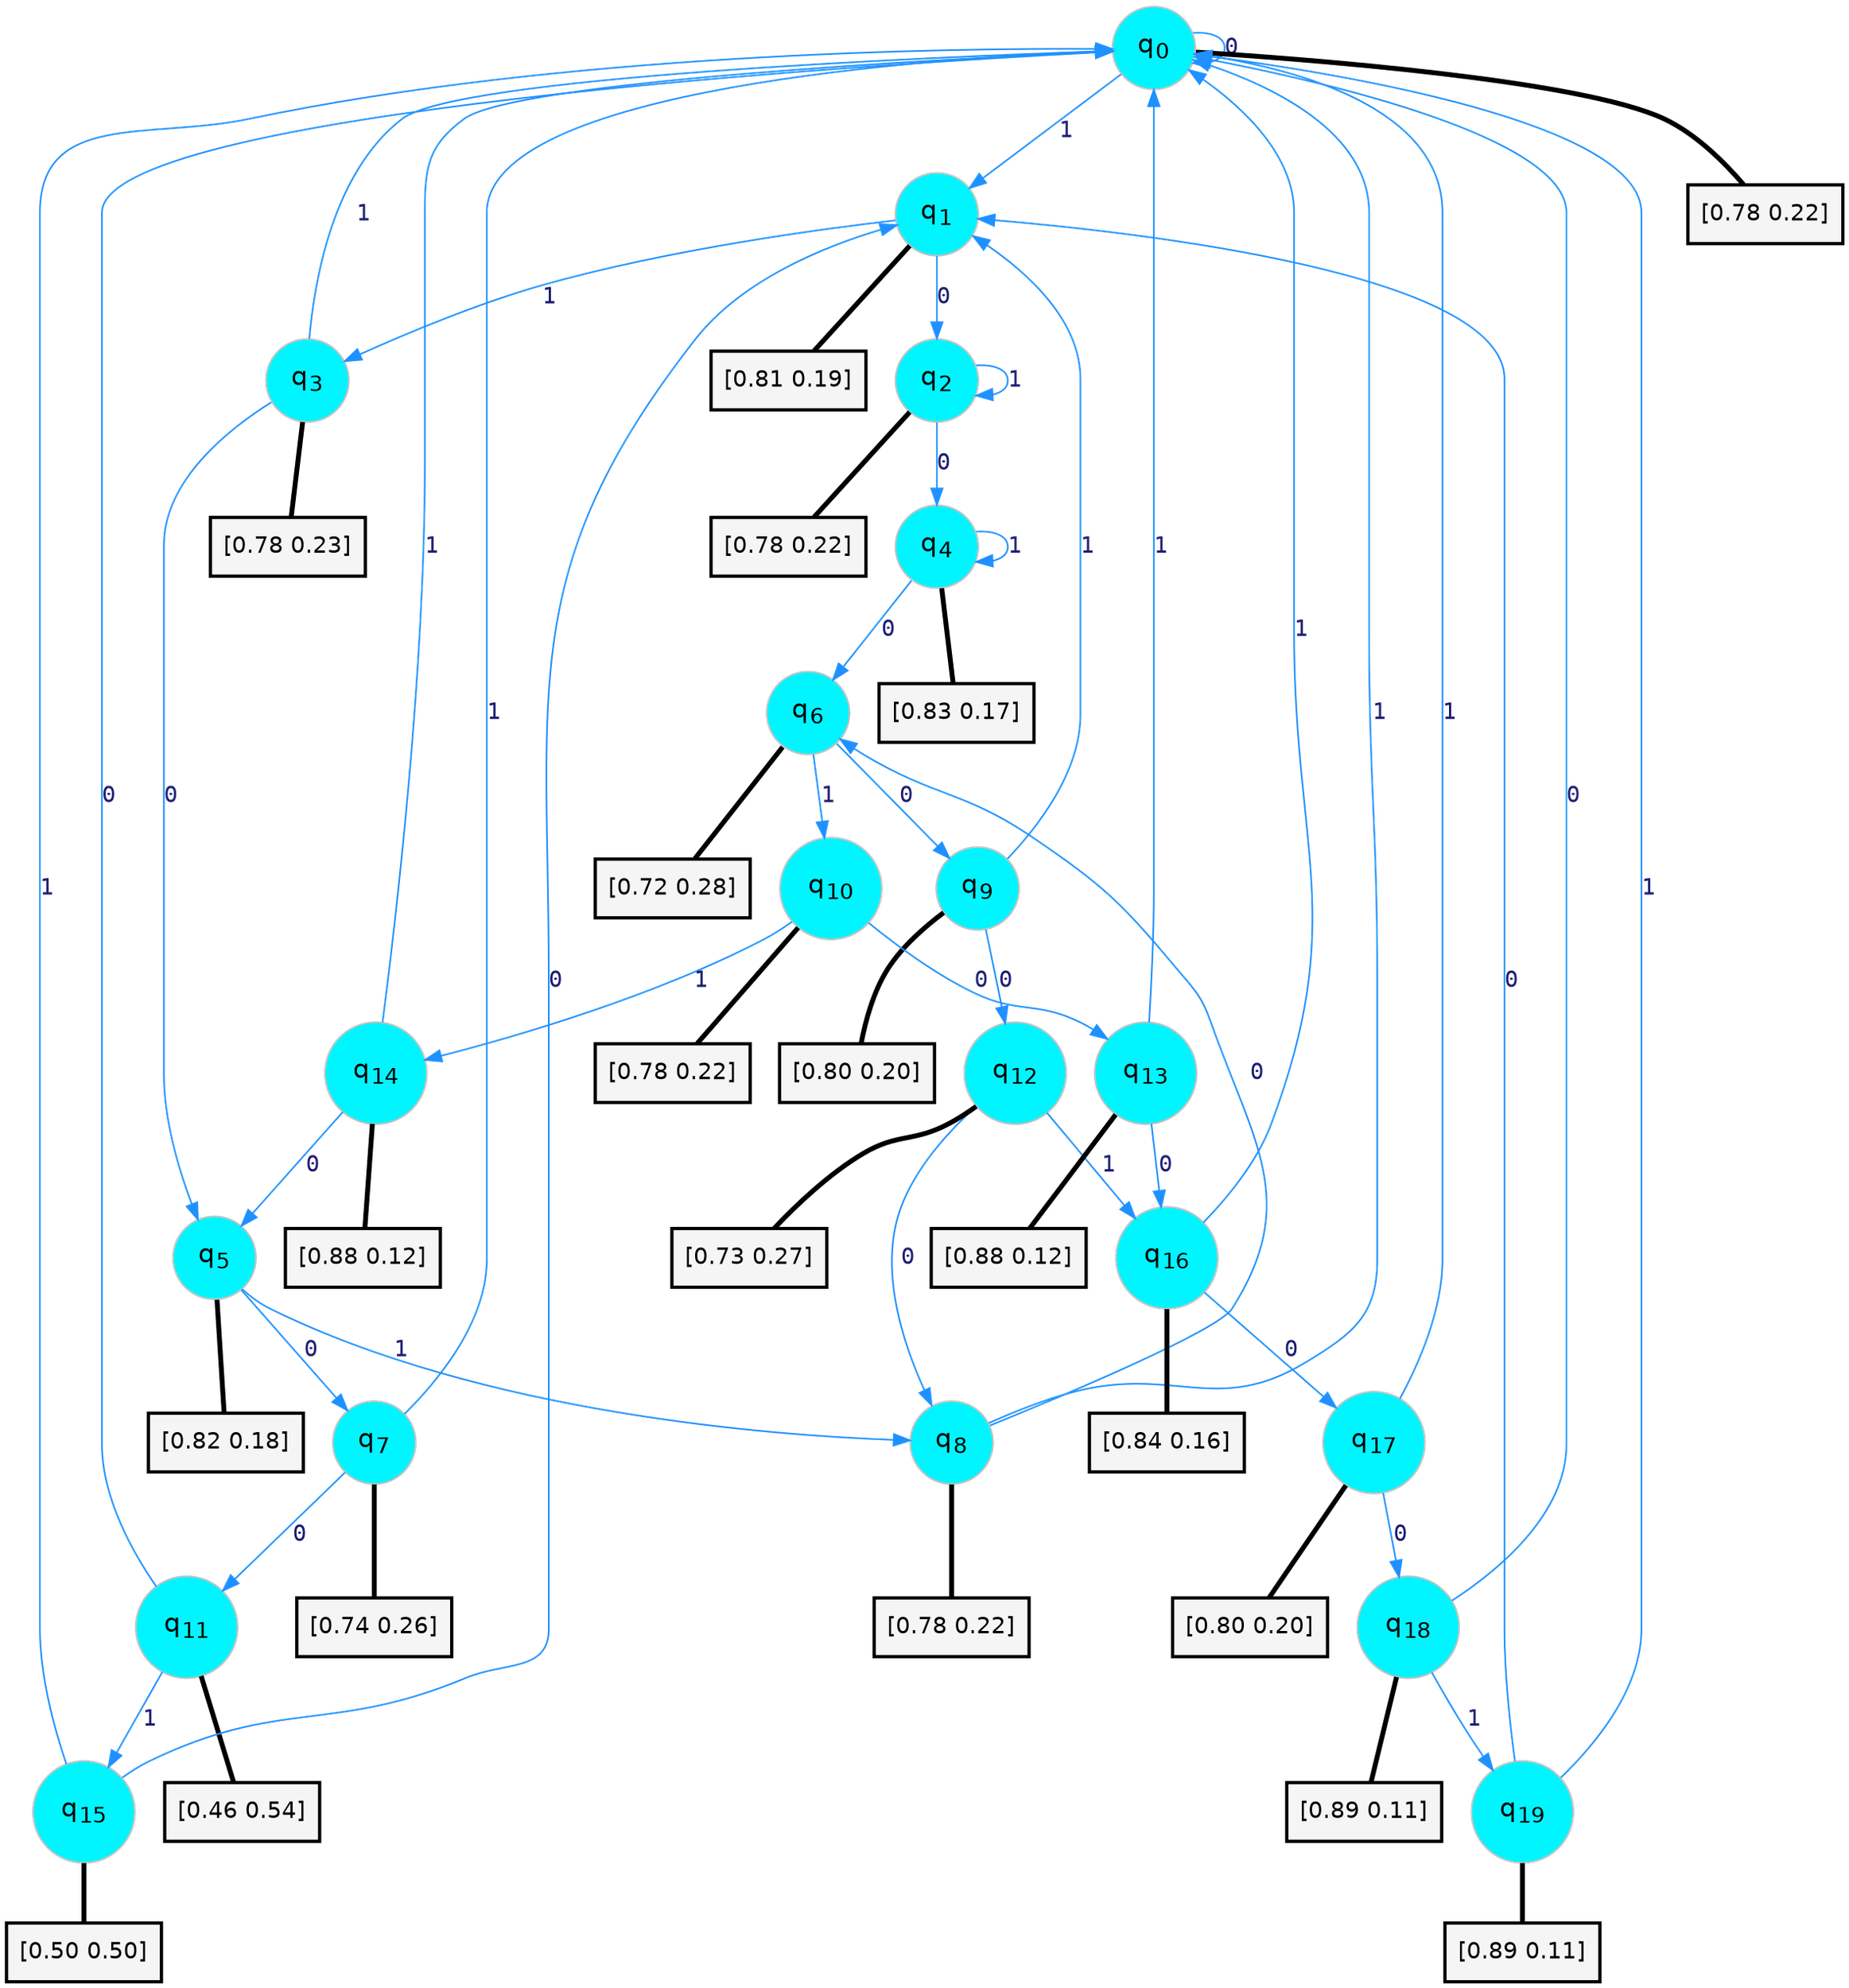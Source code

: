 digraph G {
graph [
bgcolor=transparent, dpi=300, rankdir=TD, size="40,25"];
node [
color=gray, fillcolor=turquoise1, fontcolor=black, fontname=Helvetica, fontsize=16, fontweight=bold, shape=circle, style=filled];
edge [
arrowsize=1, color=dodgerblue1, fontcolor=midnightblue, fontname=courier, fontweight=bold, penwidth=1, style=solid, weight=20];
0[label=<q<SUB>0</SUB>>];
1[label=<q<SUB>1</SUB>>];
2[label=<q<SUB>2</SUB>>];
3[label=<q<SUB>3</SUB>>];
4[label=<q<SUB>4</SUB>>];
5[label=<q<SUB>5</SUB>>];
6[label=<q<SUB>6</SUB>>];
7[label=<q<SUB>7</SUB>>];
8[label=<q<SUB>8</SUB>>];
9[label=<q<SUB>9</SUB>>];
10[label=<q<SUB>10</SUB>>];
11[label=<q<SUB>11</SUB>>];
12[label=<q<SUB>12</SUB>>];
13[label=<q<SUB>13</SUB>>];
14[label=<q<SUB>14</SUB>>];
15[label=<q<SUB>15</SUB>>];
16[label=<q<SUB>16</SUB>>];
17[label=<q<SUB>17</SUB>>];
18[label=<q<SUB>18</SUB>>];
19[label=<q<SUB>19</SUB>>];
20[label="[0.78 0.22]", shape=box,fontcolor=black, fontname=Helvetica, fontsize=14, penwidth=2, fillcolor=whitesmoke,color=black];
21[label="[0.81 0.19]", shape=box,fontcolor=black, fontname=Helvetica, fontsize=14, penwidth=2, fillcolor=whitesmoke,color=black];
22[label="[0.78 0.22]", shape=box,fontcolor=black, fontname=Helvetica, fontsize=14, penwidth=2, fillcolor=whitesmoke,color=black];
23[label="[0.78 0.23]", shape=box,fontcolor=black, fontname=Helvetica, fontsize=14, penwidth=2, fillcolor=whitesmoke,color=black];
24[label="[0.83 0.17]", shape=box,fontcolor=black, fontname=Helvetica, fontsize=14, penwidth=2, fillcolor=whitesmoke,color=black];
25[label="[0.82 0.18]", shape=box,fontcolor=black, fontname=Helvetica, fontsize=14, penwidth=2, fillcolor=whitesmoke,color=black];
26[label="[0.72 0.28]", shape=box,fontcolor=black, fontname=Helvetica, fontsize=14, penwidth=2, fillcolor=whitesmoke,color=black];
27[label="[0.74 0.26]", shape=box,fontcolor=black, fontname=Helvetica, fontsize=14, penwidth=2, fillcolor=whitesmoke,color=black];
28[label="[0.78 0.22]", shape=box,fontcolor=black, fontname=Helvetica, fontsize=14, penwidth=2, fillcolor=whitesmoke,color=black];
29[label="[0.80 0.20]", shape=box,fontcolor=black, fontname=Helvetica, fontsize=14, penwidth=2, fillcolor=whitesmoke,color=black];
30[label="[0.78 0.22]", shape=box,fontcolor=black, fontname=Helvetica, fontsize=14, penwidth=2, fillcolor=whitesmoke,color=black];
31[label="[0.46 0.54]", shape=box,fontcolor=black, fontname=Helvetica, fontsize=14, penwidth=2, fillcolor=whitesmoke,color=black];
32[label="[0.73 0.27]", shape=box,fontcolor=black, fontname=Helvetica, fontsize=14, penwidth=2, fillcolor=whitesmoke,color=black];
33[label="[0.88 0.12]", shape=box,fontcolor=black, fontname=Helvetica, fontsize=14, penwidth=2, fillcolor=whitesmoke,color=black];
34[label="[0.88 0.12]", shape=box,fontcolor=black, fontname=Helvetica, fontsize=14, penwidth=2, fillcolor=whitesmoke,color=black];
35[label="[0.50 0.50]", shape=box,fontcolor=black, fontname=Helvetica, fontsize=14, penwidth=2, fillcolor=whitesmoke,color=black];
36[label="[0.84 0.16]", shape=box,fontcolor=black, fontname=Helvetica, fontsize=14, penwidth=2, fillcolor=whitesmoke,color=black];
37[label="[0.80 0.20]", shape=box,fontcolor=black, fontname=Helvetica, fontsize=14, penwidth=2, fillcolor=whitesmoke,color=black];
38[label="[0.89 0.11]", shape=box,fontcolor=black, fontname=Helvetica, fontsize=14, penwidth=2, fillcolor=whitesmoke,color=black];
39[label="[0.89 0.11]", shape=box,fontcolor=black, fontname=Helvetica, fontsize=14, penwidth=2, fillcolor=whitesmoke,color=black];
0->0 [label=0];
0->1 [label=1];
0->20 [arrowhead=none, penwidth=3,color=black];
1->2 [label=0];
1->3 [label=1];
1->21 [arrowhead=none, penwidth=3,color=black];
2->4 [label=0];
2->2 [label=1];
2->22 [arrowhead=none, penwidth=3,color=black];
3->5 [label=0];
3->0 [label=1];
3->23 [arrowhead=none, penwidth=3,color=black];
4->6 [label=0];
4->4 [label=1];
4->24 [arrowhead=none, penwidth=3,color=black];
5->7 [label=0];
5->8 [label=1];
5->25 [arrowhead=none, penwidth=3,color=black];
6->9 [label=0];
6->10 [label=1];
6->26 [arrowhead=none, penwidth=3,color=black];
7->11 [label=0];
7->0 [label=1];
7->27 [arrowhead=none, penwidth=3,color=black];
8->6 [label=0];
8->0 [label=1];
8->28 [arrowhead=none, penwidth=3,color=black];
9->12 [label=0];
9->1 [label=1];
9->29 [arrowhead=none, penwidth=3,color=black];
10->13 [label=0];
10->14 [label=1];
10->30 [arrowhead=none, penwidth=3,color=black];
11->0 [label=0];
11->15 [label=1];
11->31 [arrowhead=none, penwidth=3,color=black];
12->8 [label=0];
12->16 [label=1];
12->32 [arrowhead=none, penwidth=3,color=black];
13->16 [label=0];
13->0 [label=1];
13->33 [arrowhead=none, penwidth=3,color=black];
14->5 [label=0];
14->0 [label=1];
14->34 [arrowhead=none, penwidth=3,color=black];
15->1 [label=0];
15->0 [label=1];
15->35 [arrowhead=none, penwidth=3,color=black];
16->17 [label=0];
16->0 [label=1];
16->36 [arrowhead=none, penwidth=3,color=black];
17->18 [label=0];
17->0 [label=1];
17->37 [arrowhead=none, penwidth=3,color=black];
18->0 [label=0];
18->19 [label=1];
18->38 [arrowhead=none, penwidth=3,color=black];
19->1 [label=0];
19->0 [label=1];
19->39 [arrowhead=none, penwidth=3,color=black];
}
